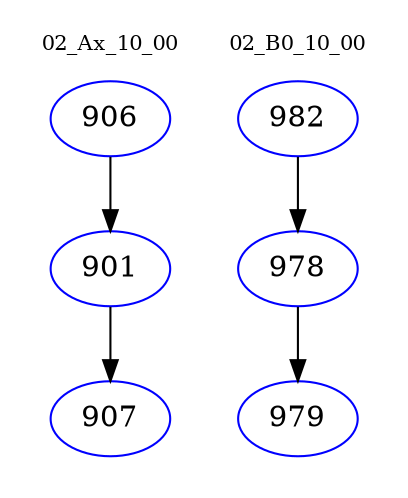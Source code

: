 digraph{
subgraph cluster_0 {
color = white
label = "02_Ax_10_00";
fontsize=10;
T0_906 [label="906", color="blue"]
T0_906 -> T0_901 [color="black"]
T0_901 [label="901", color="blue"]
T0_901 -> T0_907 [color="black"]
T0_907 [label="907", color="blue"]
}
subgraph cluster_1 {
color = white
label = "02_B0_10_00";
fontsize=10;
T1_982 [label="982", color="blue"]
T1_982 -> T1_978 [color="black"]
T1_978 [label="978", color="blue"]
T1_978 -> T1_979 [color="black"]
T1_979 [label="979", color="blue"]
}
}
